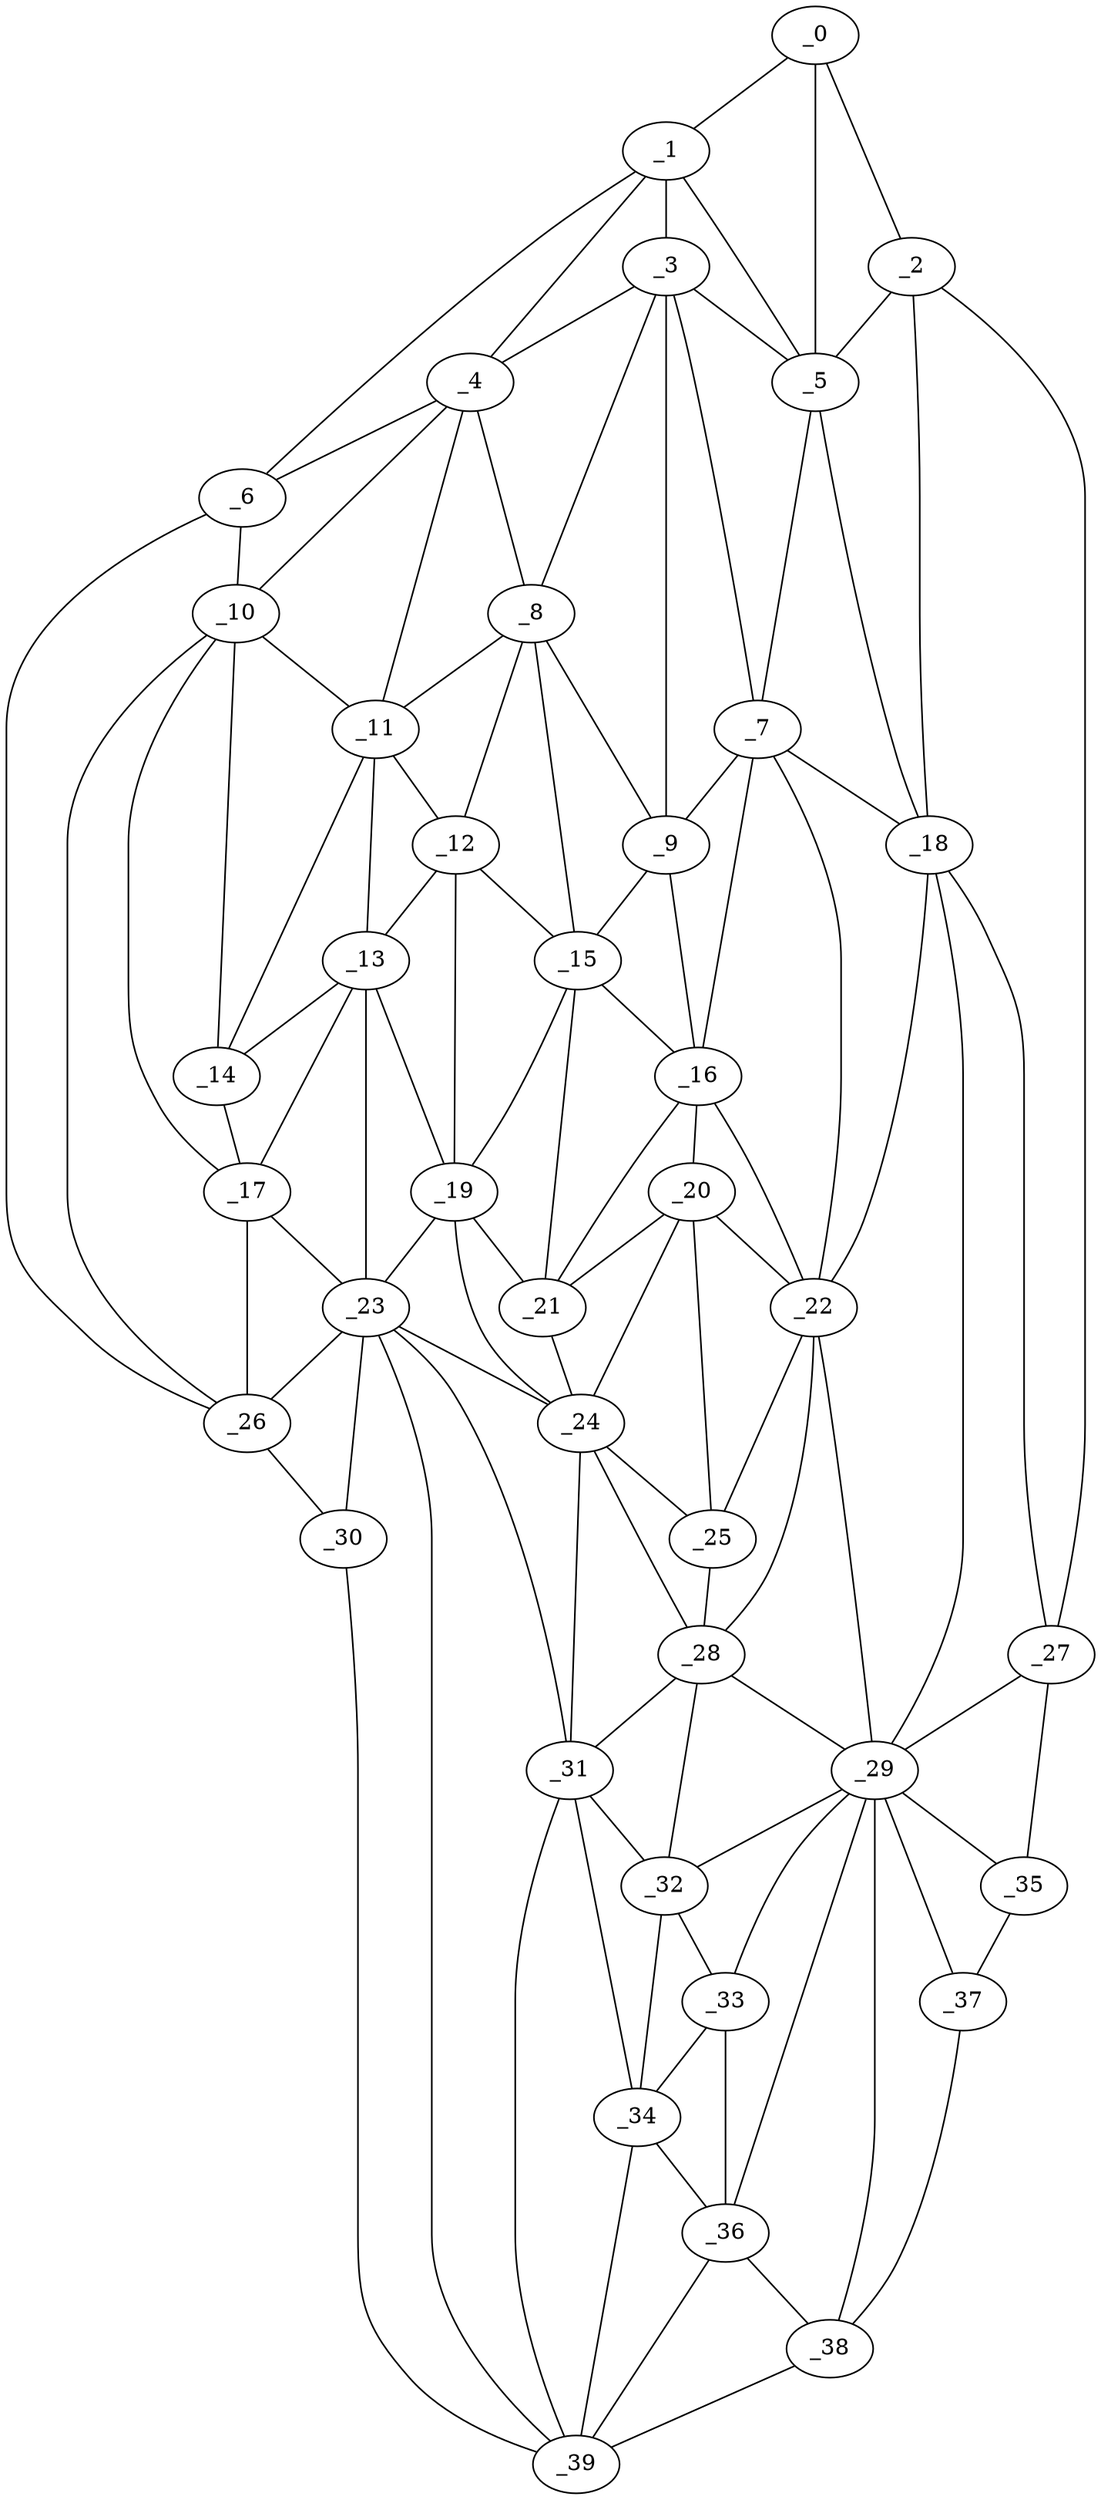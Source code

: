 graph "obj39__325.gxl" {
	_0	 [x=9,
		y=36];
	_1	 [x=11,
		y=43];
	_0 -- _1	 [valence=1];
	_2	 [x=12,
		y=20];
	_0 -- _2	 [valence=1];
	_5	 [x=36,
		y=34];
	_0 -- _5	 [valence=2];
	_3	 [x=34,
		y=56];
	_1 -- _3	 [valence=2];
	_4	 [x=35,
		y=79];
	_1 -- _4	 [valence=1];
	_1 -- _5	 [valence=2];
	_6	 [x=42,
		y=124];
	_1 -- _6	 [valence=1];
	_2 -- _5	 [valence=1];
	_18	 [x=71,
		y=7];
	_2 -- _18	 [valence=2];
	_27	 [x=93,
		y=2];
	_2 -- _27	 [valence=1];
	_3 -- _4	 [valence=2];
	_3 -- _5	 [valence=2];
	_7	 [x=45,
		y=37];
	_3 -- _7	 [valence=2];
	_8	 [x=52,
		y=73];
	_3 -- _8	 [valence=2];
	_9	 [x=54,
		y=66];
	_3 -- _9	 [valence=2];
	_4 -- _6	 [valence=2];
	_4 -- _8	 [valence=1];
	_10	 [x=55,
		y=112];
	_4 -- _10	 [valence=2];
	_11	 [x=56,
		y=85];
	_4 -- _11	 [valence=2];
	_5 -- _7	 [valence=2];
	_5 -- _18	 [valence=1];
	_6 -- _10	 [valence=2];
	_26	 [x=92,
		y=113];
	_6 -- _26	 [valence=1];
	_7 -- _9	 [valence=2];
	_16	 [x=68,
		y=64];
	_7 -- _16	 [valence=2];
	_7 -- _18	 [valence=2];
	_22	 [x=78,
		y=51];
	_7 -- _22	 [valence=2];
	_8 -- _9	 [valence=2];
	_8 -- _11	 [valence=1];
	_12	 [x=63,
		y=82];
	_8 -- _12	 [valence=1];
	_15	 [x=67,
		y=71];
	_8 -- _15	 [valence=1];
	_9 -- _15	 [valence=2];
	_9 -- _16	 [valence=1];
	_10 -- _11	 [valence=2];
	_14	 [x=63,
		y=106];
	_10 -- _14	 [valence=1];
	_17	 [x=68,
		y=107];
	_10 -- _17	 [valence=2];
	_10 -- _26	 [valence=1];
	_11 -- _12	 [valence=1];
	_13	 [x=63,
		y=89];
	_11 -- _13	 [valence=2];
	_11 -- _14	 [valence=2];
	_12 -- _13	 [valence=2];
	_12 -- _15	 [valence=2];
	_19	 [x=72,
		y=84];
	_12 -- _19	 [valence=1];
	_13 -- _14	 [valence=1];
	_13 -- _17	 [valence=2];
	_13 -- _19	 [valence=1];
	_23	 [x=83,
		y=100];
	_13 -- _23	 [valence=2];
	_14 -- _17	 [valence=2];
	_15 -- _16	 [valence=1];
	_15 -- _19	 [valence=2];
	_21	 [x=75,
		y=69];
	_15 -- _21	 [valence=2];
	_20	 [x=75,
		y=63];
	_16 -- _20	 [valence=1];
	_16 -- _21	 [valence=1];
	_16 -- _22	 [valence=2];
	_17 -- _23	 [valence=1];
	_17 -- _26	 [valence=2];
	_18 -- _22	 [valence=2];
	_18 -- _27	 [valence=2];
	_29	 [x=100,
		y=25];
	_18 -- _29	 [valence=1];
	_19 -- _21	 [valence=2];
	_19 -- _23	 [valence=2];
	_24	 [x=84,
		y=65];
	_19 -- _24	 [valence=2];
	_20 -- _21	 [valence=2];
	_20 -- _22	 [valence=2];
	_20 -- _24	 [valence=2];
	_25	 [x=87,
		y=59];
	_20 -- _25	 [valence=2];
	_21 -- _24	 [valence=2];
	_22 -- _25	 [valence=2];
	_28	 [x=94,
		y=58];
	_22 -- _28	 [valence=2];
	_22 -- _29	 [valence=1];
	_23 -- _24	 [valence=2];
	_23 -- _26	 [valence=2];
	_30	 [x=101,
		y=110];
	_23 -- _30	 [valence=1];
	_31	 [x=103,
		y=60];
	_23 -- _31	 [valence=2];
	_39	 [x=120,
		y=103];
	_23 -- _39	 [valence=2];
	_24 -- _25	 [valence=2];
	_24 -- _28	 [valence=1];
	_24 -- _31	 [valence=2];
	_25 -- _28	 [valence=2];
	_26 -- _30	 [valence=1];
	_27 -- _29	 [valence=2];
	_35	 [x=117,
		y=12];
	_27 -- _35	 [valence=1];
	_28 -- _29	 [valence=1];
	_28 -- _31	 [valence=2];
	_32	 [x=104,
		y=56];
	_28 -- _32	 [valence=2];
	_29 -- _32	 [valence=1];
	_33	 [x=113,
		y=53];
	_29 -- _33	 [valence=1];
	_29 -- _35	 [valence=1];
	_36	 [x=119,
		y=34];
	_29 -- _36	 [valence=2];
	_37	 [x=120,
		y=18];
	_29 -- _37	 [valence=1];
	_38	 [x=120,
		y=28];
	_29 -- _38	 [valence=1];
	_30 -- _39	 [valence=1];
	_31 -- _32	 [valence=2];
	_34	 [x=113,
		y=59];
	_31 -- _34	 [valence=2];
	_31 -- _39	 [valence=2];
	_32 -- _33	 [valence=2];
	_32 -- _34	 [valence=2];
	_33 -- _34	 [valence=1];
	_33 -- _36	 [valence=2];
	_34 -- _36	 [valence=2];
	_34 -- _39	 [valence=2];
	_35 -- _37	 [valence=1];
	_36 -- _38	 [valence=2];
	_36 -- _39	 [valence=1];
	_37 -- _38	 [valence=1];
	_38 -- _39	 [valence=1];
}

